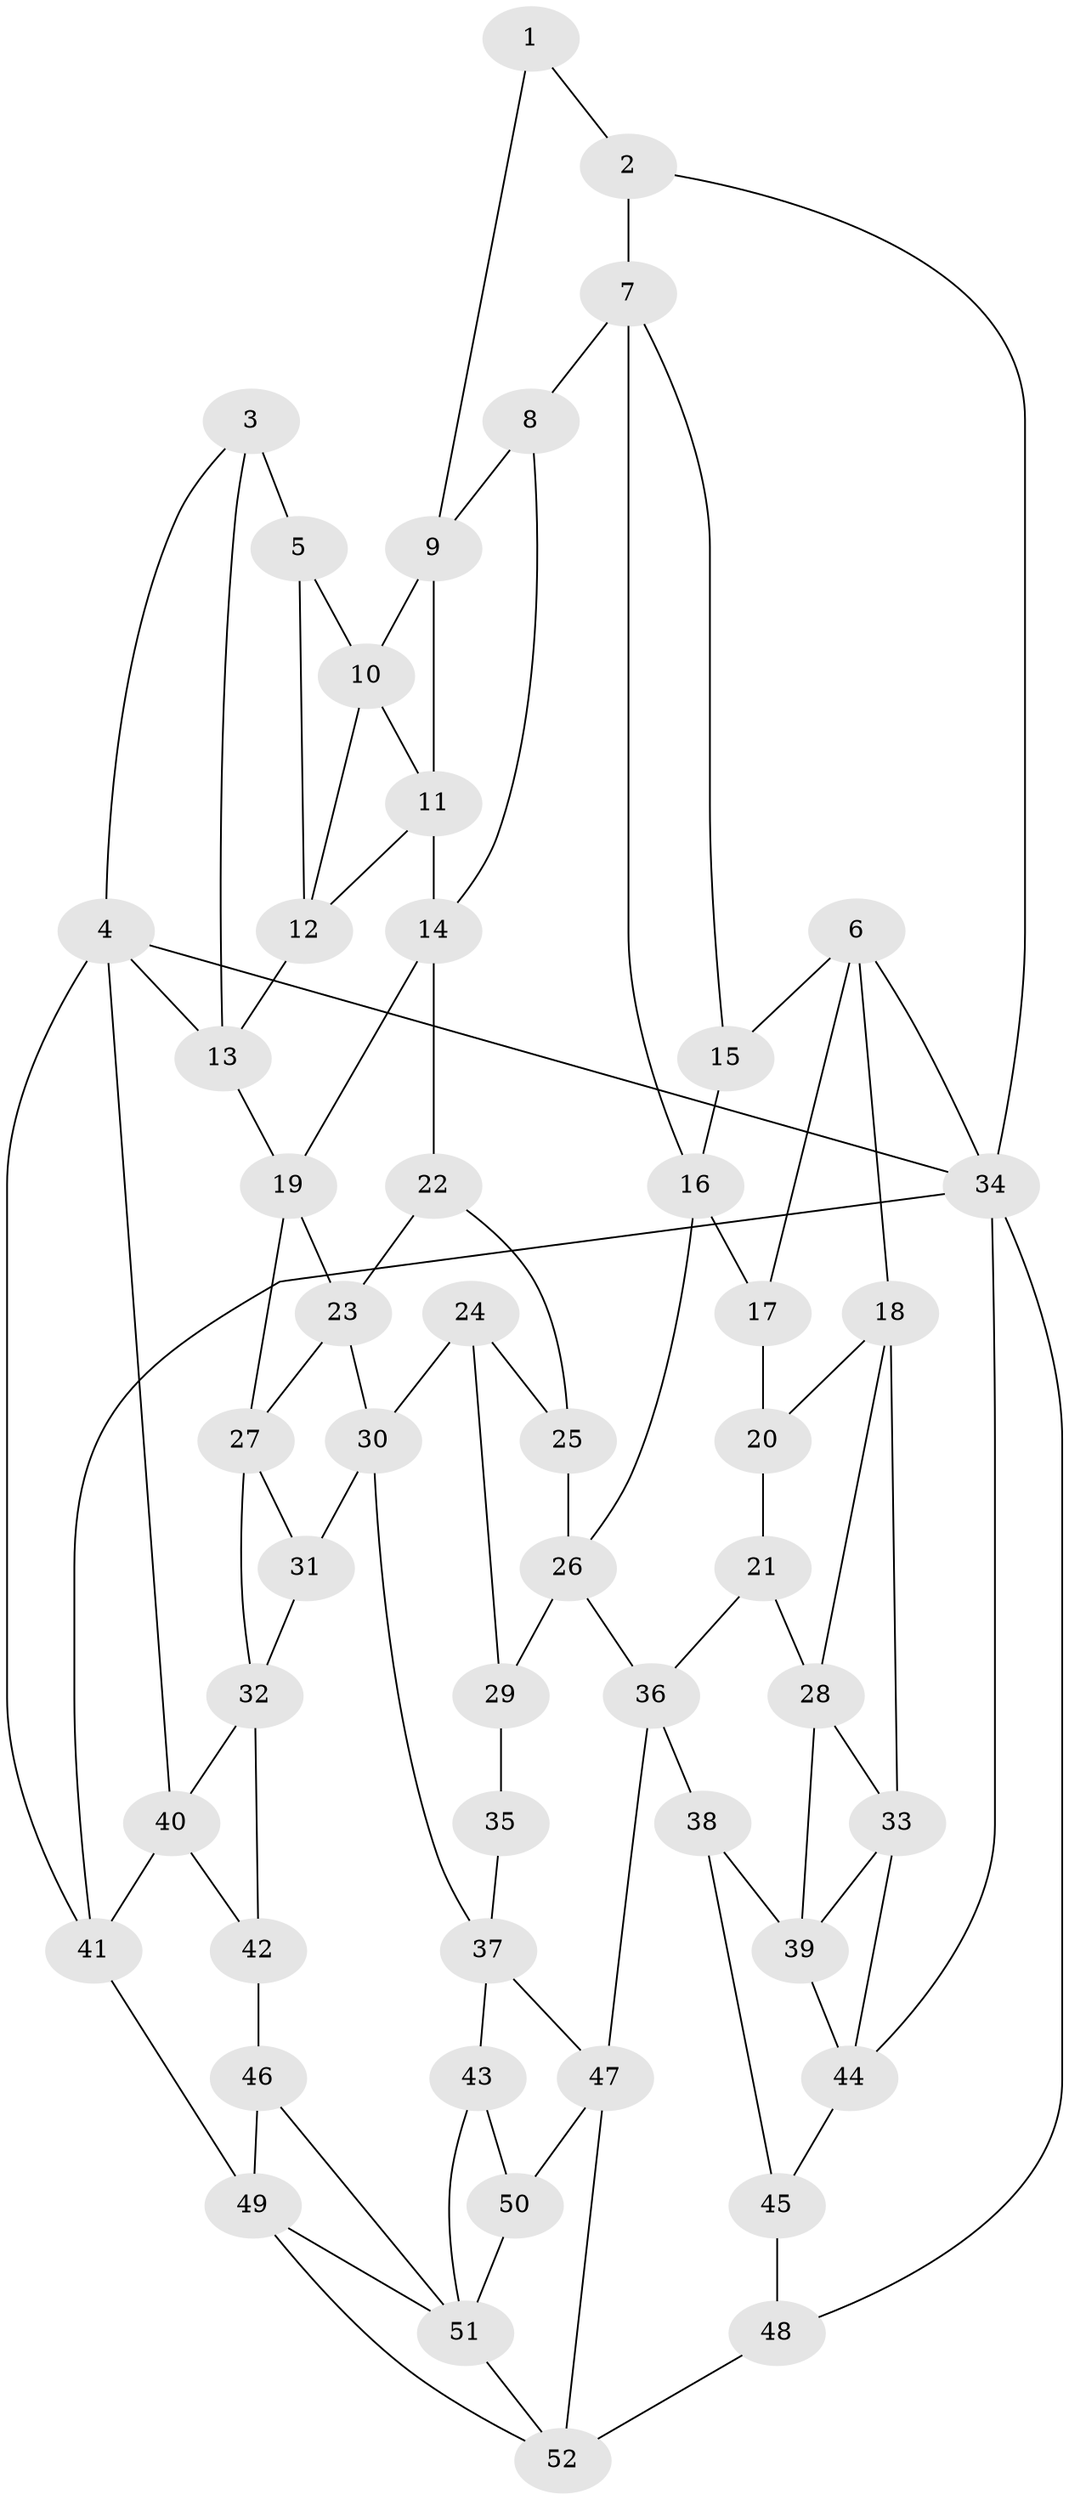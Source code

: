 // original degree distribution, {3: 0.028846153846153848, 5: 0.5288461538461539, 4: 0.22115384615384615, 6: 0.22115384615384615}
// Generated by graph-tools (version 1.1) at 2025/03/03/09/25 03:03:18]
// undirected, 52 vertices, 94 edges
graph export_dot {
graph [start="1"]
  node [color=gray90,style=filled];
  1;
  2;
  3;
  4;
  5;
  6;
  7;
  8;
  9;
  10;
  11;
  12;
  13;
  14;
  15;
  16;
  17;
  18;
  19;
  20;
  21;
  22;
  23;
  24;
  25;
  26;
  27;
  28;
  29;
  30;
  31;
  32;
  33;
  34;
  35;
  36;
  37;
  38;
  39;
  40;
  41;
  42;
  43;
  44;
  45;
  46;
  47;
  48;
  49;
  50;
  51;
  52;
  1 -- 2 [weight=1.0];
  1 -- 9 [weight=1.0];
  2 -- 7 [weight=1.0];
  2 -- 34 [weight=1.0];
  3 -- 4 [weight=1.0];
  3 -- 5 [weight=2.0];
  3 -- 13 [weight=1.0];
  4 -- 13 [weight=1.0];
  4 -- 34 [weight=1.0];
  4 -- 40 [weight=1.0];
  4 -- 41 [weight=1.0];
  5 -- 10 [weight=1.0];
  5 -- 12 [weight=1.0];
  6 -- 15 [weight=1.0];
  6 -- 17 [weight=1.0];
  6 -- 18 [weight=1.0];
  6 -- 34 [weight=1.0];
  7 -- 8 [weight=1.0];
  7 -- 15 [weight=1.0];
  7 -- 16 [weight=1.0];
  8 -- 9 [weight=1.0];
  8 -- 14 [weight=1.0];
  9 -- 10 [weight=1.0];
  9 -- 11 [weight=1.0];
  10 -- 11 [weight=1.0];
  10 -- 12 [weight=1.0];
  11 -- 12 [weight=1.0];
  11 -- 14 [weight=1.0];
  12 -- 13 [weight=1.0];
  13 -- 19 [weight=1.0];
  14 -- 19 [weight=1.0];
  14 -- 22 [weight=1.0];
  15 -- 16 [weight=1.0];
  16 -- 17 [weight=1.0];
  16 -- 26 [weight=1.0];
  17 -- 20 [weight=2.0];
  18 -- 20 [weight=1.0];
  18 -- 28 [weight=1.0];
  18 -- 33 [weight=1.0];
  19 -- 23 [weight=1.0];
  19 -- 27 [weight=1.0];
  20 -- 21 [weight=1.0];
  21 -- 28 [weight=1.0];
  21 -- 36 [weight=1.0];
  22 -- 23 [weight=1.0];
  22 -- 25 [weight=1.0];
  23 -- 27 [weight=1.0];
  23 -- 30 [weight=1.0];
  24 -- 25 [weight=1.0];
  24 -- 29 [weight=1.0];
  24 -- 30 [weight=1.0];
  25 -- 26 [weight=2.0];
  26 -- 29 [weight=1.0];
  26 -- 36 [weight=1.0];
  27 -- 31 [weight=1.0];
  27 -- 32 [weight=1.0];
  28 -- 33 [weight=1.0];
  28 -- 39 [weight=1.0];
  29 -- 35 [weight=2.0];
  30 -- 31 [weight=1.0];
  30 -- 37 [weight=1.0];
  31 -- 32 [weight=1.0];
  32 -- 40 [weight=1.0];
  32 -- 42 [weight=1.0];
  33 -- 39 [weight=1.0];
  33 -- 44 [weight=1.0];
  34 -- 41 [weight=1.0];
  34 -- 44 [weight=1.0];
  34 -- 48 [weight=1.0];
  35 -- 37 [weight=1.0];
  36 -- 38 [weight=1.0];
  36 -- 47 [weight=1.0];
  37 -- 43 [weight=1.0];
  37 -- 47 [weight=1.0];
  38 -- 39 [weight=1.0];
  38 -- 45 [weight=1.0];
  39 -- 44 [weight=1.0];
  40 -- 41 [weight=1.0];
  40 -- 42 [weight=1.0];
  41 -- 49 [weight=1.0];
  42 -- 46 [weight=2.0];
  43 -- 50 [weight=1.0];
  43 -- 51 [weight=1.0];
  44 -- 45 [weight=1.0];
  45 -- 48 [weight=2.0];
  46 -- 49 [weight=1.0];
  46 -- 51 [weight=1.0];
  47 -- 50 [weight=1.0];
  47 -- 52 [weight=1.0];
  48 -- 52 [weight=1.0];
  49 -- 51 [weight=1.0];
  49 -- 52 [weight=1.0];
  50 -- 51 [weight=2.0];
  51 -- 52 [weight=1.0];
}
